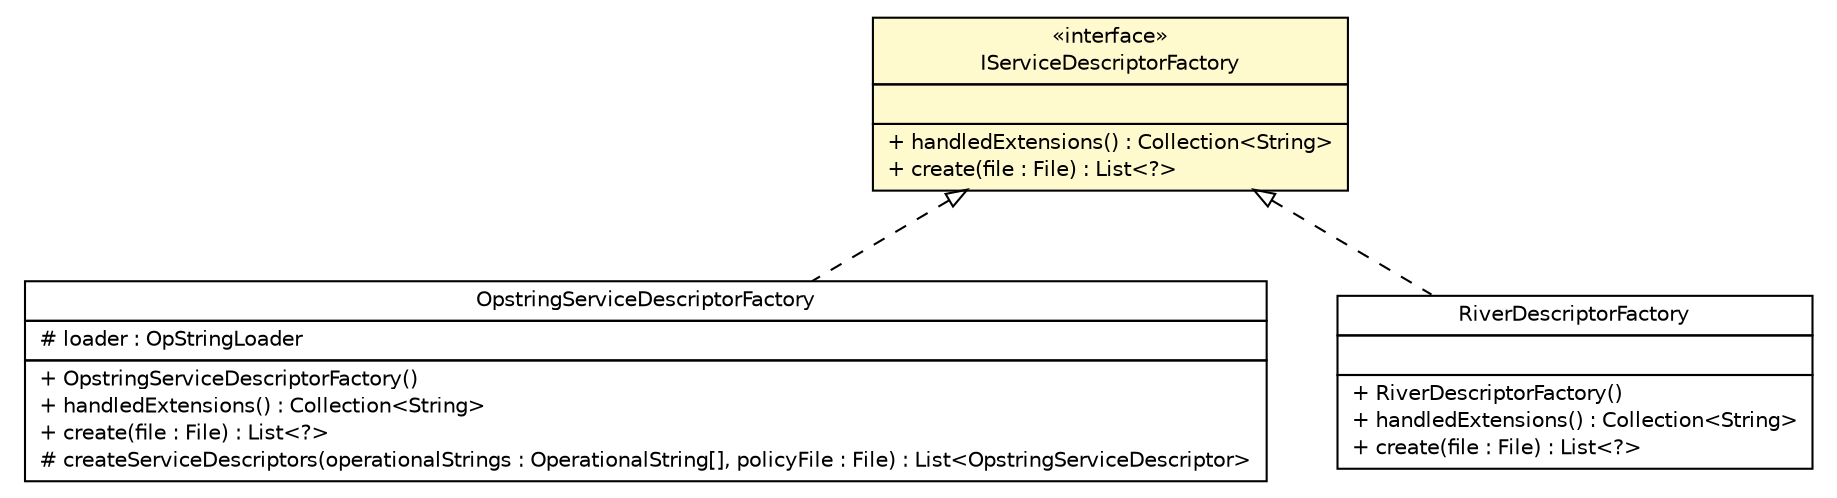 #!/usr/local/bin/dot
#
# Class diagram 
# Generated by UMLGraph version R5_6 (http://www.umlgraph.org/)
#

digraph G {
	edge [fontname="Helvetica",fontsize=10,labelfontname="Helvetica",labelfontsize=10];
	node [fontname="Helvetica",fontsize=10,shape=plaintext];
	nodesep=0.25;
	ranksep=0.5;
	// sorcer.boot.OpstringServiceDescriptorFactory
	c273363 [label=<<table title="sorcer.boot.OpstringServiceDescriptorFactory" border="0" cellborder="1" cellspacing="0" cellpadding="2" port="p" href="./OpstringServiceDescriptorFactory.html">
		<tr><td><table border="0" cellspacing="0" cellpadding="1">
<tr><td align="center" balign="center"> OpstringServiceDescriptorFactory </td></tr>
		</table></td></tr>
		<tr><td><table border="0" cellspacing="0" cellpadding="1">
<tr><td align="left" balign="left"> # loader : OpStringLoader </td></tr>
		</table></td></tr>
		<tr><td><table border="0" cellspacing="0" cellpadding="1">
<tr><td align="left" balign="left"> + OpstringServiceDescriptorFactory() </td></tr>
<tr><td align="left" balign="left"> + handledExtensions() : Collection&lt;String&gt; </td></tr>
<tr><td align="left" balign="left"> + create(file : File) : List&lt;?&gt; </td></tr>
<tr><td align="left" balign="left"> # createServiceDescriptors(operationalStrings : OperationalString[], policyFile : File) : List&lt;OpstringServiceDescriptor&gt; </td></tr>
		</table></td></tr>
		</table>>, URL="./OpstringServiceDescriptorFactory.html", fontname="Helvetica", fontcolor="black", fontsize=10.0];
	// sorcer.boot.RiverDescriptorFactory
	c273367 [label=<<table title="sorcer.boot.RiverDescriptorFactory" border="0" cellborder="1" cellspacing="0" cellpadding="2" port="p" href="./RiverDescriptorFactory.html">
		<tr><td><table border="0" cellspacing="0" cellpadding="1">
<tr><td align="center" balign="center"> RiverDescriptorFactory </td></tr>
		</table></td></tr>
		<tr><td><table border="0" cellspacing="0" cellpadding="1">
<tr><td align="left" balign="left">  </td></tr>
		</table></td></tr>
		<tr><td><table border="0" cellspacing="0" cellpadding="1">
<tr><td align="left" balign="left"> + RiverDescriptorFactory() </td></tr>
<tr><td align="left" balign="left"> + handledExtensions() : Collection&lt;String&gt; </td></tr>
<tr><td align="left" balign="left"> + create(file : File) : List&lt;?&gt; </td></tr>
		</table></td></tr>
		</table>>, URL="./RiverDescriptorFactory.html", fontname="Helvetica", fontcolor="black", fontsize=10.0];
	// sorcer.boot.IServiceDescriptorFactory
	c273370 [label=<<table title="sorcer.boot.IServiceDescriptorFactory" border="0" cellborder="1" cellspacing="0" cellpadding="2" port="p" bgcolor="lemonChiffon" href="./IServiceDescriptorFactory.html">
		<tr><td><table border="0" cellspacing="0" cellpadding="1">
<tr><td align="center" balign="center"> &#171;interface&#187; </td></tr>
<tr><td align="center" balign="center"> IServiceDescriptorFactory </td></tr>
		</table></td></tr>
		<tr><td><table border="0" cellspacing="0" cellpadding="1">
<tr><td align="left" balign="left">  </td></tr>
		</table></td></tr>
		<tr><td><table border="0" cellspacing="0" cellpadding="1">
<tr><td align="left" balign="left"> + handledExtensions() : Collection&lt;String&gt; </td></tr>
<tr><td align="left" balign="left"> + create(file : File) : List&lt;?&gt; </td></tr>
		</table></td></tr>
		</table>>, URL="./IServiceDescriptorFactory.html", fontname="Helvetica", fontcolor="black", fontsize=10.0];
	//sorcer.boot.OpstringServiceDescriptorFactory implements sorcer.boot.IServiceDescriptorFactory
	c273370:p -> c273363:p [dir=back,arrowtail=empty,style=dashed];
	//sorcer.boot.RiverDescriptorFactory implements sorcer.boot.IServiceDescriptorFactory
	c273370:p -> c273367:p [dir=back,arrowtail=empty,style=dashed];
}

